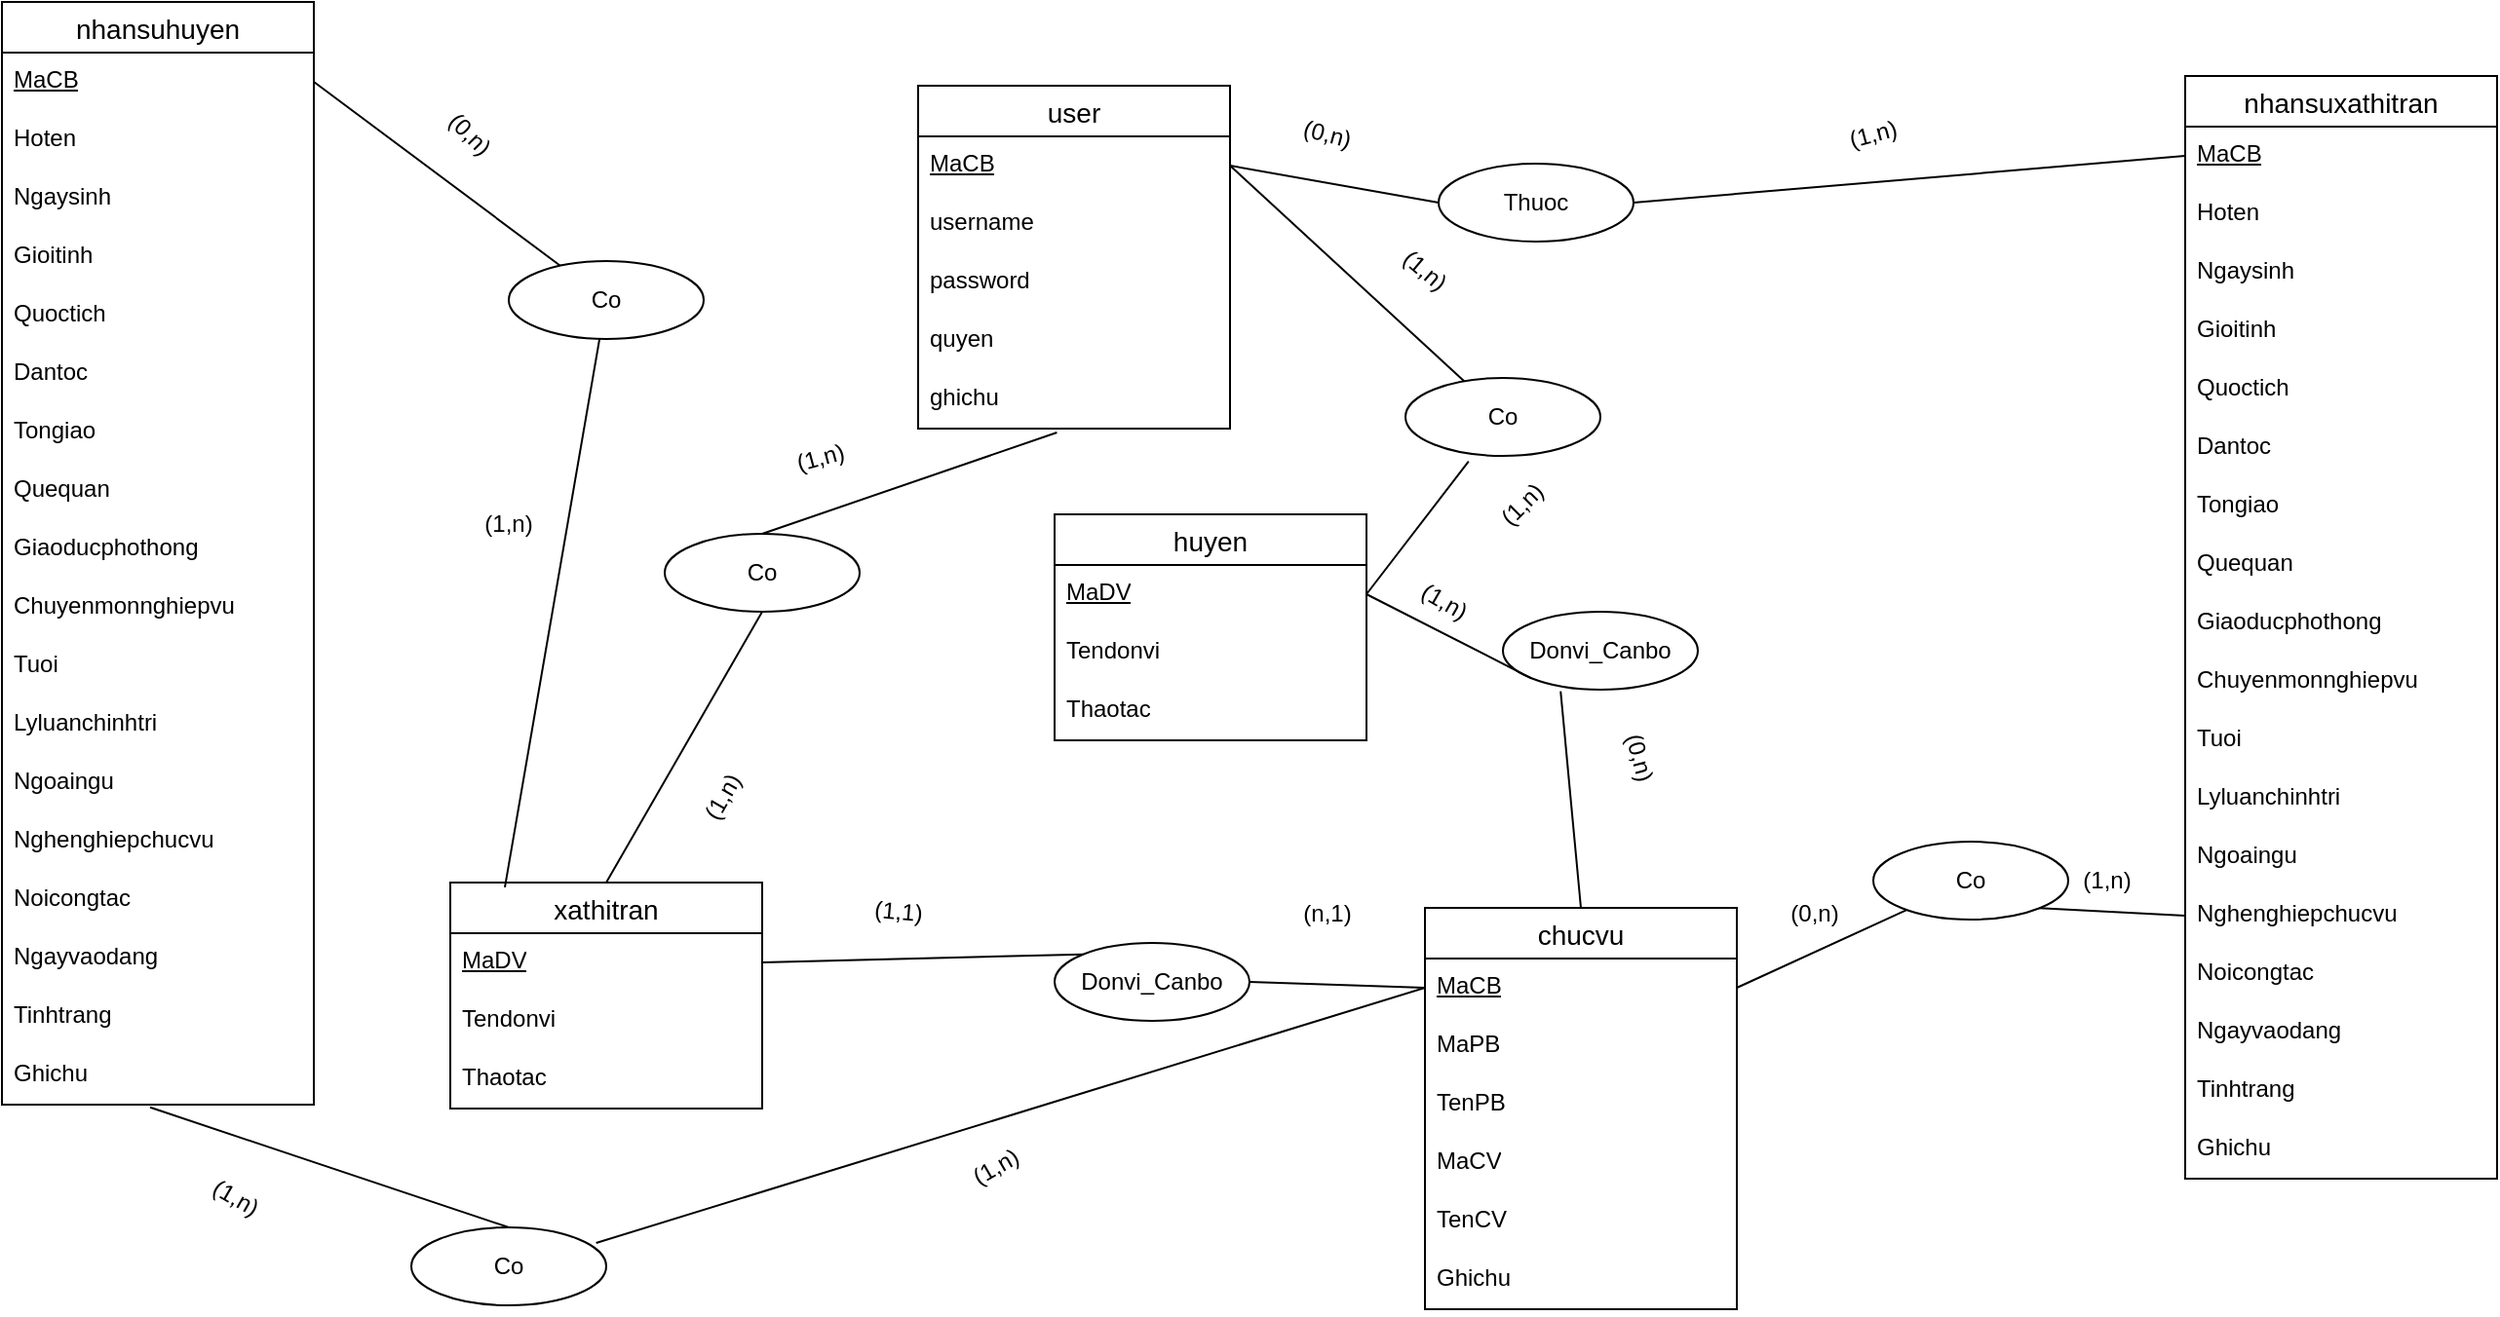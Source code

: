 <mxfile version="24.0.7" type="device">
  <diagram id="C5RBs43oDa-KdzZeNtuy" name="Page-1">
    <mxGraphModel dx="1548" dy="872" grid="0" gridSize="10" guides="1" tooltips="1" connect="1" arrows="1" fold="1" page="1" pageScale="1" pageWidth="827" pageHeight="1169" math="0" shadow="0">
      <root>
        <mxCell id="WIyWlLk6GJQsqaUBKTNV-0" />
        <mxCell id="WIyWlLk6GJQsqaUBKTNV-1" parent="WIyWlLk6GJQsqaUBKTNV-0" />
        <mxCell id="2_tq5K-cmj1yQkd2mgSM-14" value="huyen" style="swimlane;fontStyle=0;childLayout=stackLayout;horizontal=1;startSize=26;horizontalStack=0;resizeParent=1;resizeParentMax=0;resizeLast=0;collapsible=1;marginBottom=0;align=center;fontSize=14;" vertex="1" parent="WIyWlLk6GJQsqaUBKTNV-1">
          <mxGeometry x="630" y="280" width="160" height="116" as="geometry" />
        </mxCell>
        <mxCell id="2_tq5K-cmj1yQkd2mgSM-15" value="&lt;u&gt;MaDV&lt;/u&gt;" style="text;strokeColor=none;fillColor=none;spacingLeft=4;spacingRight=4;overflow=hidden;rotatable=0;points=[[0,0.5],[1,0.5]];portConstraint=eastwest;fontSize=12;whiteSpace=wrap;html=1;" vertex="1" parent="2_tq5K-cmj1yQkd2mgSM-14">
          <mxGeometry y="26" width="160" height="30" as="geometry" />
        </mxCell>
        <mxCell id="2_tq5K-cmj1yQkd2mgSM-16" value="Tendonvi" style="text;strokeColor=none;fillColor=none;spacingLeft=4;spacingRight=4;overflow=hidden;rotatable=0;points=[[0,0.5],[1,0.5]];portConstraint=eastwest;fontSize=12;whiteSpace=wrap;html=1;" vertex="1" parent="2_tq5K-cmj1yQkd2mgSM-14">
          <mxGeometry y="56" width="160" height="30" as="geometry" />
        </mxCell>
        <mxCell id="2_tq5K-cmj1yQkd2mgSM-17" value="Thaotac" style="text;strokeColor=none;fillColor=none;spacingLeft=4;spacingRight=4;overflow=hidden;rotatable=0;points=[[0,0.5],[1,0.5]];portConstraint=eastwest;fontSize=12;whiteSpace=wrap;html=1;" vertex="1" parent="2_tq5K-cmj1yQkd2mgSM-14">
          <mxGeometry y="86" width="160" height="30" as="geometry" />
        </mxCell>
        <mxCell id="2_tq5K-cmj1yQkd2mgSM-18" value="Co" style="ellipse;whiteSpace=wrap;html=1;align=center;" vertex="1" parent="WIyWlLk6GJQsqaUBKTNV-1">
          <mxGeometry x="810" y="210" width="100" height="40" as="geometry" />
        </mxCell>
        <mxCell id="2_tq5K-cmj1yQkd2mgSM-19" value="nhansuxathitran" style="swimlane;fontStyle=0;childLayout=stackLayout;horizontal=1;startSize=26;horizontalStack=0;resizeParent=1;resizeParentMax=0;resizeLast=0;collapsible=1;marginBottom=0;align=center;fontSize=14;" vertex="1" parent="WIyWlLk6GJQsqaUBKTNV-1">
          <mxGeometry x="1210" y="55" width="160" height="566" as="geometry" />
        </mxCell>
        <mxCell id="2_tq5K-cmj1yQkd2mgSM-20" value="MaCB" style="text;strokeColor=none;fillColor=none;spacingLeft=4;spacingRight=4;overflow=hidden;rotatable=0;points=[[0,0.5],[1,0.5]];portConstraint=eastwest;fontSize=12;whiteSpace=wrap;html=1;fontStyle=4" vertex="1" parent="2_tq5K-cmj1yQkd2mgSM-19">
          <mxGeometry y="26" width="160" height="30" as="geometry" />
        </mxCell>
        <mxCell id="2_tq5K-cmj1yQkd2mgSM-21" value="Hoten" style="text;strokeColor=none;fillColor=none;spacingLeft=4;spacingRight=4;overflow=hidden;rotatable=0;points=[[0,0.5],[1,0.5]];portConstraint=eastwest;fontSize=12;whiteSpace=wrap;html=1;" vertex="1" parent="2_tq5K-cmj1yQkd2mgSM-19">
          <mxGeometry y="56" width="160" height="30" as="geometry" />
        </mxCell>
        <mxCell id="2_tq5K-cmj1yQkd2mgSM-22" value="Ngaysinh" style="text;strokeColor=none;fillColor=none;spacingLeft=4;spacingRight=4;overflow=hidden;rotatable=0;points=[[0,0.5],[1,0.5]];portConstraint=eastwest;fontSize=12;whiteSpace=wrap;html=1;" vertex="1" parent="2_tq5K-cmj1yQkd2mgSM-19">
          <mxGeometry y="86" width="160" height="30" as="geometry" />
        </mxCell>
        <mxCell id="2_tq5K-cmj1yQkd2mgSM-23" value="Gioitinh" style="text;strokeColor=none;fillColor=none;spacingLeft=4;spacingRight=4;overflow=hidden;rotatable=0;points=[[0,0.5],[1,0.5]];portConstraint=eastwest;fontSize=12;whiteSpace=wrap;html=1;" vertex="1" parent="2_tq5K-cmj1yQkd2mgSM-19">
          <mxGeometry y="116" width="160" height="30" as="geometry" />
        </mxCell>
        <mxCell id="2_tq5K-cmj1yQkd2mgSM-24" value="Quoctich" style="text;strokeColor=none;fillColor=none;spacingLeft=4;spacingRight=4;overflow=hidden;rotatable=0;points=[[0,0.5],[1,0.5]];portConstraint=eastwest;fontSize=12;whiteSpace=wrap;html=1;" vertex="1" parent="2_tq5K-cmj1yQkd2mgSM-19">
          <mxGeometry y="146" width="160" height="30" as="geometry" />
        </mxCell>
        <mxCell id="2_tq5K-cmj1yQkd2mgSM-25" value="Dantoc" style="text;strokeColor=none;fillColor=none;spacingLeft=4;spacingRight=4;overflow=hidden;rotatable=0;points=[[0,0.5],[1,0.5]];portConstraint=eastwest;fontSize=12;whiteSpace=wrap;html=1;" vertex="1" parent="2_tq5K-cmj1yQkd2mgSM-19">
          <mxGeometry y="176" width="160" height="30" as="geometry" />
        </mxCell>
        <mxCell id="2_tq5K-cmj1yQkd2mgSM-26" value="Tongiao" style="text;strokeColor=none;fillColor=none;spacingLeft=4;spacingRight=4;overflow=hidden;rotatable=0;points=[[0,0.5],[1,0.5]];portConstraint=eastwest;fontSize=12;whiteSpace=wrap;html=1;" vertex="1" parent="2_tq5K-cmj1yQkd2mgSM-19">
          <mxGeometry y="206" width="160" height="30" as="geometry" />
        </mxCell>
        <mxCell id="2_tq5K-cmj1yQkd2mgSM-27" value="Quequan" style="text;strokeColor=none;fillColor=none;spacingLeft=4;spacingRight=4;overflow=hidden;rotatable=0;points=[[0,0.5],[1,0.5]];portConstraint=eastwest;fontSize=12;whiteSpace=wrap;html=1;" vertex="1" parent="2_tq5K-cmj1yQkd2mgSM-19">
          <mxGeometry y="236" width="160" height="30" as="geometry" />
        </mxCell>
        <mxCell id="2_tq5K-cmj1yQkd2mgSM-28" value="Giaoducphothong" style="text;strokeColor=none;fillColor=none;spacingLeft=4;spacingRight=4;overflow=hidden;rotatable=0;points=[[0,0.5],[1,0.5]];portConstraint=eastwest;fontSize=12;whiteSpace=wrap;html=1;" vertex="1" parent="2_tq5K-cmj1yQkd2mgSM-19">
          <mxGeometry y="266" width="160" height="30" as="geometry" />
        </mxCell>
        <mxCell id="2_tq5K-cmj1yQkd2mgSM-29" value="Chuyenmonnghiepvu" style="text;strokeColor=none;fillColor=none;spacingLeft=4;spacingRight=4;overflow=hidden;rotatable=0;points=[[0,0.5],[1,0.5]];portConstraint=eastwest;fontSize=12;whiteSpace=wrap;html=1;" vertex="1" parent="2_tq5K-cmj1yQkd2mgSM-19">
          <mxGeometry y="296" width="160" height="30" as="geometry" />
        </mxCell>
        <mxCell id="2_tq5K-cmj1yQkd2mgSM-30" value="Tuoi" style="text;strokeColor=none;fillColor=none;spacingLeft=4;spacingRight=4;overflow=hidden;rotatable=0;points=[[0,0.5],[1,0.5]];portConstraint=eastwest;fontSize=12;whiteSpace=wrap;html=1;" vertex="1" parent="2_tq5K-cmj1yQkd2mgSM-19">
          <mxGeometry y="326" width="160" height="30" as="geometry" />
        </mxCell>
        <mxCell id="2_tq5K-cmj1yQkd2mgSM-31" value="Lyluanchinhtri" style="text;strokeColor=none;fillColor=none;spacingLeft=4;spacingRight=4;overflow=hidden;rotatable=0;points=[[0,0.5],[1,0.5]];portConstraint=eastwest;fontSize=12;whiteSpace=wrap;html=1;" vertex="1" parent="2_tq5K-cmj1yQkd2mgSM-19">
          <mxGeometry y="356" width="160" height="30" as="geometry" />
        </mxCell>
        <mxCell id="2_tq5K-cmj1yQkd2mgSM-32" value="Ngoaingu" style="text;strokeColor=none;fillColor=none;spacingLeft=4;spacingRight=4;overflow=hidden;rotatable=0;points=[[0,0.5],[1,0.5]];portConstraint=eastwest;fontSize=12;whiteSpace=wrap;html=1;" vertex="1" parent="2_tq5K-cmj1yQkd2mgSM-19">
          <mxGeometry y="386" width="160" height="30" as="geometry" />
        </mxCell>
        <mxCell id="2_tq5K-cmj1yQkd2mgSM-33" value="Nghenghiepchucvu" style="text;strokeColor=none;fillColor=none;spacingLeft=4;spacingRight=4;overflow=hidden;rotatable=0;points=[[0,0.5],[1,0.5]];portConstraint=eastwest;fontSize=12;whiteSpace=wrap;html=1;" vertex="1" parent="2_tq5K-cmj1yQkd2mgSM-19">
          <mxGeometry y="416" width="160" height="30" as="geometry" />
        </mxCell>
        <mxCell id="2_tq5K-cmj1yQkd2mgSM-34" value="Noicongtac" style="text;strokeColor=none;fillColor=none;spacingLeft=4;spacingRight=4;overflow=hidden;rotatable=0;points=[[0,0.5],[1,0.5]];portConstraint=eastwest;fontSize=12;whiteSpace=wrap;html=1;" vertex="1" parent="2_tq5K-cmj1yQkd2mgSM-19">
          <mxGeometry y="446" width="160" height="30" as="geometry" />
        </mxCell>
        <mxCell id="2_tq5K-cmj1yQkd2mgSM-35" value="Ngayvaodang" style="text;strokeColor=none;fillColor=none;spacingLeft=4;spacingRight=4;overflow=hidden;rotatable=0;points=[[0,0.5],[1,0.5]];portConstraint=eastwest;fontSize=12;whiteSpace=wrap;html=1;" vertex="1" parent="2_tq5K-cmj1yQkd2mgSM-19">
          <mxGeometry y="476" width="160" height="30" as="geometry" />
        </mxCell>
        <mxCell id="2_tq5K-cmj1yQkd2mgSM-36" value="Tinhtrang" style="text;strokeColor=none;fillColor=none;spacingLeft=4;spacingRight=4;overflow=hidden;rotatable=0;points=[[0,0.5],[1,0.5]];portConstraint=eastwest;fontSize=12;whiteSpace=wrap;html=1;" vertex="1" parent="2_tq5K-cmj1yQkd2mgSM-19">
          <mxGeometry y="506" width="160" height="30" as="geometry" />
        </mxCell>
        <mxCell id="2_tq5K-cmj1yQkd2mgSM-37" value="Ghichu" style="text;strokeColor=none;fillColor=none;spacingLeft=4;spacingRight=4;overflow=hidden;rotatable=0;points=[[0,0.5],[1,0.5]];portConstraint=eastwest;fontSize=12;whiteSpace=wrap;html=1;" vertex="1" parent="2_tq5K-cmj1yQkd2mgSM-19">
          <mxGeometry y="536" width="160" height="30" as="geometry" />
        </mxCell>
        <mxCell id="2_tq5K-cmj1yQkd2mgSM-38" value="xathitran" style="swimlane;fontStyle=0;childLayout=stackLayout;horizontal=1;startSize=26;horizontalStack=0;resizeParent=1;resizeParentMax=0;resizeLast=0;collapsible=1;marginBottom=0;align=center;fontSize=14;" vertex="1" parent="WIyWlLk6GJQsqaUBKTNV-1">
          <mxGeometry x="320" y="469" width="160" height="116" as="geometry" />
        </mxCell>
        <mxCell id="2_tq5K-cmj1yQkd2mgSM-39" value="&lt;u&gt;MaDV&lt;/u&gt;" style="text;strokeColor=none;fillColor=none;spacingLeft=4;spacingRight=4;overflow=hidden;rotatable=0;points=[[0,0.5],[1,0.5]];portConstraint=eastwest;fontSize=12;whiteSpace=wrap;html=1;" vertex="1" parent="2_tq5K-cmj1yQkd2mgSM-38">
          <mxGeometry y="26" width="160" height="30" as="geometry" />
        </mxCell>
        <mxCell id="2_tq5K-cmj1yQkd2mgSM-40" value="Tendonvi" style="text;strokeColor=none;fillColor=none;spacingLeft=4;spacingRight=4;overflow=hidden;rotatable=0;points=[[0,0.5],[1,0.5]];portConstraint=eastwest;fontSize=12;whiteSpace=wrap;html=1;" vertex="1" parent="2_tq5K-cmj1yQkd2mgSM-38">
          <mxGeometry y="56" width="160" height="30" as="geometry" />
        </mxCell>
        <mxCell id="2_tq5K-cmj1yQkd2mgSM-41" value="Thaotac" style="text;strokeColor=none;fillColor=none;spacingLeft=4;spacingRight=4;overflow=hidden;rotatable=0;points=[[0,0.5],[1,0.5]];portConstraint=eastwest;fontSize=12;whiteSpace=wrap;html=1;" vertex="1" parent="2_tq5K-cmj1yQkd2mgSM-38">
          <mxGeometry y="86" width="160" height="30" as="geometry" />
        </mxCell>
        <mxCell id="2_tq5K-cmj1yQkd2mgSM-42" value="user" style="swimlane;fontStyle=0;childLayout=stackLayout;horizontal=1;startSize=26;horizontalStack=0;resizeParent=1;resizeParentMax=0;resizeLast=0;collapsible=1;marginBottom=0;align=center;fontSize=14;" vertex="1" parent="WIyWlLk6GJQsqaUBKTNV-1">
          <mxGeometry x="560" y="60" width="160" height="176" as="geometry" />
        </mxCell>
        <mxCell id="2_tq5K-cmj1yQkd2mgSM-43" value="MaCB" style="text;strokeColor=none;fillColor=none;spacingLeft=4;spacingRight=4;overflow=hidden;rotatable=0;points=[[0,0.5],[1,0.5]];portConstraint=eastwest;fontSize=12;whiteSpace=wrap;html=1;fontStyle=4" vertex="1" parent="2_tq5K-cmj1yQkd2mgSM-42">
          <mxGeometry y="26" width="160" height="30" as="geometry" />
        </mxCell>
        <mxCell id="2_tq5K-cmj1yQkd2mgSM-44" value="username" style="text;strokeColor=none;fillColor=none;spacingLeft=4;spacingRight=4;overflow=hidden;rotatable=0;points=[[0,0.5],[1,0.5]];portConstraint=eastwest;fontSize=12;whiteSpace=wrap;html=1;" vertex="1" parent="2_tq5K-cmj1yQkd2mgSM-42">
          <mxGeometry y="56" width="160" height="30" as="geometry" />
        </mxCell>
        <mxCell id="2_tq5K-cmj1yQkd2mgSM-45" value="password" style="text;strokeColor=none;fillColor=none;spacingLeft=4;spacingRight=4;overflow=hidden;rotatable=0;points=[[0,0.5],[1,0.5]];portConstraint=eastwest;fontSize=12;whiteSpace=wrap;html=1;" vertex="1" parent="2_tq5K-cmj1yQkd2mgSM-42">
          <mxGeometry y="86" width="160" height="30" as="geometry" />
        </mxCell>
        <mxCell id="2_tq5K-cmj1yQkd2mgSM-48" value="quyen" style="text;strokeColor=none;fillColor=none;spacingLeft=4;spacingRight=4;overflow=hidden;rotatable=0;points=[[0,0.5],[1,0.5]];portConstraint=eastwest;fontSize=12;whiteSpace=wrap;html=1;" vertex="1" parent="2_tq5K-cmj1yQkd2mgSM-42">
          <mxGeometry y="116" width="160" height="30" as="geometry" />
        </mxCell>
        <mxCell id="2_tq5K-cmj1yQkd2mgSM-49" value="ghichu" style="text;strokeColor=none;fillColor=none;spacingLeft=4;spacingRight=4;overflow=hidden;rotatable=0;points=[[0,0.5],[1,0.5]];portConstraint=eastwest;fontSize=12;whiteSpace=wrap;html=1;" vertex="1" parent="2_tq5K-cmj1yQkd2mgSM-42">
          <mxGeometry y="146" width="160" height="30" as="geometry" />
        </mxCell>
        <mxCell id="2_tq5K-cmj1yQkd2mgSM-51" value="nhansuhuyen" style="swimlane;fontStyle=0;childLayout=stackLayout;horizontal=1;startSize=26;horizontalStack=0;resizeParent=1;resizeParentMax=0;resizeLast=0;collapsible=1;marginBottom=0;align=center;fontSize=14;" vertex="1" parent="WIyWlLk6GJQsqaUBKTNV-1">
          <mxGeometry x="90" y="17" width="160" height="566" as="geometry" />
        </mxCell>
        <mxCell id="2_tq5K-cmj1yQkd2mgSM-52" value="MaCB" style="text;strokeColor=none;fillColor=none;spacingLeft=4;spacingRight=4;overflow=hidden;rotatable=0;points=[[0,0.5],[1,0.5]];portConstraint=eastwest;fontSize=12;whiteSpace=wrap;html=1;fontStyle=4" vertex="1" parent="2_tq5K-cmj1yQkd2mgSM-51">
          <mxGeometry y="26" width="160" height="30" as="geometry" />
        </mxCell>
        <mxCell id="2_tq5K-cmj1yQkd2mgSM-53" value="Hoten" style="text;strokeColor=none;fillColor=none;spacingLeft=4;spacingRight=4;overflow=hidden;rotatable=0;points=[[0,0.5],[1,0.5]];portConstraint=eastwest;fontSize=12;whiteSpace=wrap;html=1;" vertex="1" parent="2_tq5K-cmj1yQkd2mgSM-51">
          <mxGeometry y="56" width="160" height="30" as="geometry" />
        </mxCell>
        <mxCell id="2_tq5K-cmj1yQkd2mgSM-54" value="Ngaysinh" style="text;strokeColor=none;fillColor=none;spacingLeft=4;spacingRight=4;overflow=hidden;rotatable=0;points=[[0,0.5],[1,0.5]];portConstraint=eastwest;fontSize=12;whiteSpace=wrap;html=1;" vertex="1" parent="2_tq5K-cmj1yQkd2mgSM-51">
          <mxGeometry y="86" width="160" height="30" as="geometry" />
        </mxCell>
        <mxCell id="2_tq5K-cmj1yQkd2mgSM-55" value="Gioitinh" style="text;strokeColor=none;fillColor=none;spacingLeft=4;spacingRight=4;overflow=hidden;rotatable=0;points=[[0,0.5],[1,0.5]];portConstraint=eastwest;fontSize=12;whiteSpace=wrap;html=1;" vertex="1" parent="2_tq5K-cmj1yQkd2mgSM-51">
          <mxGeometry y="116" width="160" height="30" as="geometry" />
        </mxCell>
        <mxCell id="2_tq5K-cmj1yQkd2mgSM-56" value="Quoctich" style="text;strokeColor=none;fillColor=none;spacingLeft=4;spacingRight=4;overflow=hidden;rotatable=0;points=[[0,0.5],[1,0.5]];portConstraint=eastwest;fontSize=12;whiteSpace=wrap;html=1;" vertex="1" parent="2_tq5K-cmj1yQkd2mgSM-51">
          <mxGeometry y="146" width="160" height="30" as="geometry" />
        </mxCell>
        <mxCell id="2_tq5K-cmj1yQkd2mgSM-57" value="Dantoc" style="text;strokeColor=none;fillColor=none;spacingLeft=4;spacingRight=4;overflow=hidden;rotatable=0;points=[[0,0.5],[1,0.5]];portConstraint=eastwest;fontSize=12;whiteSpace=wrap;html=1;" vertex="1" parent="2_tq5K-cmj1yQkd2mgSM-51">
          <mxGeometry y="176" width="160" height="30" as="geometry" />
        </mxCell>
        <mxCell id="2_tq5K-cmj1yQkd2mgSM-58" value="Tongiao" style="text;strokeColor=none;fillColor=none;spacingLeft=4;spacingRight=4;overflow=hidden;rotatable=0;points=[[0,0.5],[1,0.5]];portConstraint=eastwest;fontSize=12;whiteSpace=wrap;html=1;" vertex="1" parent="2_tq5K-cmj1yQkd2mgSM-51">
          <mxGeometry y="206" width="160" height="30" as="geometry" />
        </mxCell>
        <mxCell id="2_tq5K-cmj1yQkd2mgSM-59" value="Quequan" style="text;strokeColor=none;fillColor=none;spacingLeft=4;spacingRight=4;overflow=hidden;rotatable=0;points=[[0,0.5],[1,0.5]];portConstraint=eastwest;fontSize=12;whiteSpace=wrap;html=1;" vertex="1" parent="2_tq5K-cmj1yQkd2mgSM-51">
          <mxGeometry y="236" width="160" height="30" as="geometry" />
        </mxCell>
        <mxCell id="2_tq5K-cmj1yQkd2mgSM-60" value="Giaoducphothong" style="text;strokeColor=none;fillColor=none;spacingLeft=4;spacingRight=4;overflow=hidden;rotatable=0;points=[[0,0.5],[1,0.5]];portConstraint=eastwest;fontSize=12;whiteSpace=wrap;html=1;" vertex="1" parent="2_tq5K-cmj1yQkd2mgSM-51">
          <mxGeometry y="266" width="160" height="30" as="geometry" />
        </mxCell>
        <mxCell id="2_tq5K-cmj1yQkd2mgSM-61" value="Chuyenmonnghiepvu" style="text;strokeColor=none;fillColor=none;spacingLeft=4;spacingRight=4;overflow=hidden;rotatable=0;points=[[0,0.5],[1,0.5]];portConstraint=eastwest;fontSize=12;whiteSpace=wrap;html=1;" vertex="1" parent="2_tq5K-cmj1yQkd2mgSM-51">
          <mxGeometry y="296" width="160" height="30" as="geometry" />
        </mxCell>
        <mxCell id="2_tq5K-cmj1yQkd2mgSM-62" value="Tuoi" style="text;strokeColor=none;fillColor=none;spacingLeft=4;spacingRight=4;overflow=hidden;rotatable=0;points=[[0,0.5],[1,0.5]];portConstraint=eastwest;fontSize=12;whiteSpace=wrap;html=1;" vertex="1" parent="2_tq5K-cmj1yQkd2mgSM-51">
          <mxGeometry y="326" width="160" height="30" as="geometry" />
        </mxCell>
        <mxCell id="2_tq5K-cmj1yQkd2mgSM-63" value="Lyluanchinhtri" style="text;strokeColor=none;fillColor=none;spacingLeft=4;spacingRight=4;overflow=hidden;rotatable=0;points=[[0,0.5],[1,0.5]];portConstraint=eastwest;fontSize=12;whiteSpace=wrap;html=1;" vertex="1" parent="2_tq5K-cmj1yQkd2mgSM-51">
          <mxGeometry y="356" width="160" height="30" as="geometry" />
        </mxCell>
        <mxCell id="2_tq5K-cmj1yQkd2mgSM-64" value="Ngoaingu" style="text;strokeColor=none;fillColor=none;spacingLeft=4;spacingRight=4;overflow=hidden;rotatable=0;points=[[0,0.5],[1,0.5]];portConstraint=eastwest;fontSize=12;whiteSpace=wrap;html=1;" vertex="1" parent="2_tq5K-cmj1yQkd2mgSM-51">
          <mxGeometry y="386" width="160" height="30" as="geometry" />
        </mxCell>
        <mxCell id="2_tq5K-cmj1yQkd2mgSM-65" value="Nghenghiepchucvu" style="text;strokeColor=none;fillColor=none;spacingLeft=4;spacingRight=4;overflow=hidden;rotatable=0;points=[[0,0.5],[1,0.5]];portConstraint=eastwest;fontSize=12;whiteSpace=wrap;html=1;" vertex="1" parent="2_tq5K-cmj1yQkd2mgSM-51">
          <mxGeometry y="416" width="160" height="30" as="geometry" />
        </mxCell>
        <mxCell id="2_tq5K-cmj1yQkd2mgSM-66" value="Noicongtac" style="text;strokeColor=none;fillColor=none;spacingLeft=4;spacingRight=4;overflow=hidden;rotatable=0;points=[[0,0.5],[1,0.5]];portConstraint=eastwest;fontSize=12;whiteSpace=wrap;html=1;" vertex="1" parent="2_tq5K-cmj1yQkd2mgSM-51">
          <mxGeometry y="446" width="160" height="30" as="geometry" />
        </mxCell>
        <mxCell id="2_tq5K-cmj1yQkd2mgSM-67" value="Ngayvaodang" style="text;strokeColor=none;fillColor=none;spacingLeft=4;spacingRight=4;overflow=hidden;rotatable=0;points=[[0,0.5],[1,0.5]];portConstraint=eastwest;fontSize=12;whiteSpace=wrap;html=1;" vertex="1" parent="2_tq5K-cmj1yQkd2mgSM-51">
          <mxGeometry y="476" width="160" height="30" as="geometry" />
        </mxCell>
        <mxCell id="2_tq5K-cmj1yQkd2mgSM-68" value="Tinhtrang" style="text;strokeColor=none;fillColor=none;spacingLeft=4;spacingRight=4;overflow=hidden;rotatable=0;points=[[0,0.5],[1,0.5]];portConstraint=eastwest;fontSize=12;whiteSpace=wrap;html=1;" vertex="1" parent="2_tq5K-cmj1yQkd2mgSM-51">
          <mxGeometry y="506" width="160" height="30" as="geometry" />
        </mxCell>
        <mxCell id="2_tq5K-cmj1yQkd2mgSM-69" value="Ghichu" style="text;strokeColor=none;fillColor=none;spacingLeft=4;spacingRight=4;overflow=hidden;rotatable=0;points=[[0,0.5],[1,0.5]];portConstraint=eastwest;fontSize=12;whiteSpace=wrap;html=1;" vertex="1" parent="2_tq5K-cmj1yQkd2mgSM-51">
          <mxGeometry y="536" width="160" height="30" as="geometry" />
        </mxCell>
        <mxCell id="2_tq5K-cmj1yQkd2mgSM-70" value="Co" style="ellipse;whiteSpace=wrap;html=1;align=center;" vertex="1" parent="WIyWlLk6GJQsqaUBKTNV-1">
          <mxGeometry x="350" y="150" width="100" height="40" as="geometry" />
        </mxCell>
        <mxCell id="2_tq5K-cmj1yQkd2mgSM-71" value="Co" style="ellipse;whiteSpace=wrap;html=1;align=center;" vertex="1" parent="WIyWlLk6GJQsqaUBKTNV-1">
          <mxGeometry x="430" y="290" width="100" height="40" as="geometry" />
        </mxCell>
        <mxCell id="2_tq5K-cmj1yQkd2mgSM-72" value="Thuoc" style="ellipse;whiteSpace=wrap;html=1;align=center;" vertex="1" parent="WIyWlLk6GJQsqaUBKTNV-1">
          <mxGeometry x="827" y="100" width="100" height="40" as="geometry" />
        </mxCell>
        <mxCell id="2_tq5K-cmj1yQkd2mgSM-77" value="" style="endArrow=none;html=1;rounded=0;entryX=1;entryY=0.5;entryDx=0;entryDy=0;" edge="1" parent="WIyWlLk6GJQsqaUBKTNV-1" source="2_tq5K-cmj1yQkd2mgSM-18" target="2_tq5K-cmj1yQkd2mgSM-43">
          <mxGeometry width="50" height="50" relative="1" as="geometry">
            <mxPoint x="350" y="150" as="sourcePoint" />
            <mxPoint x="450" y="146" as="targetPoint" />
          </mxGeometry>
        </mxCell>
        <mxCell id="2_tq5K-cmj1yQkd2mgSM-79" value="" style="endArrow=none;html=1;rounded=0;entryX=1;entryY=0.5;entryDx=0;entryDy=0;exitX=0.324;exitY=1.07;exitDx=0;exitDy=0;exitPerimeter=0;" edge="1" parent="WIyWlLk6GJQsqaUBKTNV-1" source="2_tq5K-cmj1yQkd2mgSM-18" target="2_tq5K-cmj1yQkd2mgSM-15">
          <mxGeometry width="50" height="50" relative="1" as="geometry">
            <mxPoint x="530" y="270" as="sourcePoint" />
            <mxPoint x="580" y="220" as="targetPoint" />
          </mxGeometry>
        </mxCell>
        <mxCell id="2_tq5K-cmj1yQkd2mgSM-80" value="" style="endArrow=none;html=1;rounded=0;entryX=1;entryY=0.5;entryDx=0;entryDy=0;exitX=0;exitY=0.5;exitDx=0;exitDy=0;" edge="1" parent="WIyWlLk6GJQsqaUBKTNV-1" source="2_tq5K-cmj1yQkd2mgSM-72" target="2_tq5K-cmj1yQkd2mgSM-43">
          <mxGeometry width="50" height="50" relative="1" as="geometry">
            <mxPoint x="530" y="270" as="sourcePoint" />
            <mxPoint x="580" y="220" as="targetPoint" />
          </mxGeometry>
        </mxCell>
        <mxCell id="2_tq5K-cmj1yQkd2mgSM-81" value="" style="endArrow=none;html=1;rounded=0;entryX=1;entryY=0.5;entryDx=0;entryDy=0;exitX=0;exitY=0.5;exitDx=0;exitDy=0;" edge="1" parent="WIyWlLk6GJQsqaUBKTNV-1" source="2_tq5K-cmj1yQkd2mgSM-20" target="2_tq5K-cmj1yQkd2mgSM-72">
          <mxGeometry width="50" height="50" relative="1" as="geometry">
            <mxPoint x="530" y="270" as="sourcePoint" />
            <mxPoint x="580" y="220" as="targetPoint" />
          </mxGeometry>
        </mxCell>
        <mxCell id="2_tq5K-cmj1yQkd2mgSM-82" value="" style="endArrow=none;html=1;rounded=0;exitX=1;exitY=0.5;exitDx=0;exitDy=0;" edge="1" parent="WIyWlLk6GJQsqaUBKTNV-1" source="2_tq5K-cmj1yQkd2mgSM-52" target="2_tq5K-cmj1yQkd2mgSM-70">
          <mxGeometry width="50" height="50" relative="1" as="geometry">
            <mxPoint x="530" y="270" as="sourcePoint" />
            <mxPoint x="580" y="220" as="targetPoint" />
          </mxGeometry>
        </mxCell>
        <mxCell id="2_tq5K-cmj1yQkd2mgSM-83" value="" style="endArrow=none;html=1;rounded=0;entryX=0.175;entryY=0.021;entryDx=0;entryDy=0;entryPerimeter=0;" edge="1" parent="WIyWlLk6GJQsqaUBKTNV-1" source="2_tq5K-cmj1yQkd2mgSM-70" target="2_tq5K-cmj1yQkd2mgSM-38">
          <mxGeometry width="50" height="50" relative="1" as="geometry">
            <mxPoint x="530" y="270" as="sourcePoint" />
            <mxPoint x="580" y="220" as="targetPoint" />
          </mxGeometry>
        </mxCell>
        <mxCell id="2_tq5K-cmj1yQkd2mgSM-84" value="" style="endArrow=none;html=1;rounded=0;entryX=0.5;entryY=1;entryDx=0;entryDy=0;exitX=0.5;exitY=0;exitDx=0;exitDy=0;" edge="1" parent="WIyWlLk6GJQsqaUBKTNV-1" source="2_tq5K-cmj1yQkd2mgSM-38" target="2_tq5K-cmj1yQkd2mgSM-71">
          <mxGeometry width="50" height="50" relative="1" as="geometry">
            <mxPoint x="620" y="360" as="sourcePoint" />
            <mxPoint x="580" y="350" as="targetPoint" />
          </mxGeometry>
        </mxCell>
        <mxCell id="2_tq5K-cmj1yQkd2mgSM-85" value="" style="endArrow=none;html=1;rounded=0;entryX=0.445;entryY=1.067;entryDx=0;entryDy=0;entryPerimeter=0;exitX=0.5;exitY=0;exitDx=0;exitDy=0;" edge="1" parent="WIyWlLk6GJQsqaUBKTNV-1" source="2_tq5K-cmj1yQkd2mgSM-71" target="2_tq5K-cmj1yQkd2mgSM-49">
          <mxGeometry width="50" height="50" relative="1" as="geometry">
            <mxPoint x="530" y="370" as="sourcePoint" />
            <mxPoint x="580" y="320" as="targetPoint" />
          </mxGeometry>
        </mxCell>
        <mxCell id="2_tq5K-cmj1yQkd2mgSM-86" value="(0,n)" style="text;html=1;align=center;verticalAlign=middle;whiteSpace=wrap;rounded=0;rotation=45;" vertex="1" parent="WIyWlLk6GJQsqaUBKTNV-1">
          <mxGeometry x="300" y="70" width="60" height="30" as="geometry" />
        </mxCell>
        <mxCell id="2_tq5K-cmj1yQkd2mgSM-87" value="(1,n)" style="text;html=1;align=center;verticalAlign=middle;whiteSpace=wrap;rounded=0;" vertex="1" parent="WIyWlLk6GJQsqaUBKTNV-1">
          <mxGeometry x="320" y="270" width="60" height="30" as="geometry" />
        </mxCell>
        <mxCell id="2_tq5K-cmj1yQkd2mgSM-88" value="chucvu" style="swimlane;fontStyle=0;childLayout=stackLayout;horizontal=1;startSize=26;horizontalStack=0;resizeParent=1;resizeParentMax=0;resizeLast=0;collapsible=1;marginBottom=0;align=center;fontSize=14;" vertex="1" parent="WIyWlLk6GJQsqaUBKTNV-1">
          <mxGeometry x="820" y="482" width="160" height="206" as="geometry" />
        </mxCell>
        <mxCell id="2_tq5K-cmj1yQkd2mgSM-89" value="&lt;u&gt;MaCB&lt;/u&gt;" style="text;strokeColor=none;fillColor=none;spacingLeft=4;spacingRight=4;overflow=hidden;rotatable=0;points=[[0,0.5],[1,0.5]];portConstraint=eastwest;fontSize=12;whiteSpace=wrap;html=1;" vertex="1" parent="2_tq5K-cmj1yQkd2mgSM-88">
          <mxGeometry y="26" width="160" height="30" as="geometry" />
        </mxCell>
        <mxCell id="2_tq5K-cmj1yQkd2mgSM-90" value="MaPB" style="text;strokeColor=none;fillColor=none;spacingLeft=4;spacingRight=4;overflow=hidden;rotatable=0;points=[[0,0.5],[1,0.5]];portConstraint=eastwest;fontSize=12;whiteSpace=wrap;html=1;" vertex="1" parent="2_tq5K-cmj1yQkd2mgSM-88">
          <mxGeometry y="56" width="160" height="30" as="geometry" />
        </mxCell>
        <mxCell id="2_tq5K-cmj1yQkd2mgSM-91" value="TenPB" style="text;strokeColor=none;fillColor=none;spacingLeft=4;spacingRight=4;overflow=hidden;rotatable=0;points=[[0,0.5],[1,0.5]];portConstraint=eastwest;fontSize=12;whiteSpace=wrap;html=1;" vertex="1" parent="2_tq5K-cmj1yQkd2mgSM-88">
          <mxGeometry y="86" width="160" height="30" as="geometry" />
        </mxCell>
        <mxCell id="2_tq5K-cmj1yQkd2mgSM-95" value="MaCV" style="text;strokeColor=none;fillColor=none;spacingLeft=4;spacingRight=4;overflow=hidden;rotatable=0;points=[[0,0.5],[1,0.5]];portConstraint=eastwest;fontSize=12;whiteSpace=wrap;html=1;" vertex="1" parent="2_tq5K-cmj1yQkd2mgSM-88">
          <mxGeometry y="116" width="160" height="30" as="geometry" />
        </mxCell>
        <mxCell id="2_tq5K-cmj1yQkd2mgSM-96" value="TenCV" style="text;strokeColor=none;fillColor=none;spacingLeft=4;spacingRight=4;overflow=hidden;rotatable=0;points=[[0,0.5],[1,0.5]];portConstraint=eastwest;fontSize=12;whiteSpace=wrap;html=1;" vertex="1" parent="2_tq5K-cmj1yQkd2mgSM-88">
          <mxGeometry y="146" width="160" height="30" as="geometry" />
        </mxCell>
        <mxCell id="2_tq5K-cmj1yQkd2mgSM-97" value="Ghichu" style="text;strokeColor=none;fillColor=none;spacingLeft=4;spacingRight=4;overflow=hidden;rotatable=0;points=[[0,0.5],[1,0.5]];portConstraint=eastwest;fontSize=12;whiteSpace=wrap;html=1;" vertex="1" parent="2_tq5K-cmj1yQkd2mgSM-88">
          <mxGeometry y="176" width="160" height="30" as="geometry" />
        </mxCell>
        <mxCell id="2_tq5K-cmj1yQkd2mgSM-98" value="Donvi_Canbo" style="ellipse;whiteSpace=wrap;html=1;align=center;" vertex="1" parent="WIyWlLk6GJQsqaUBKTNV-1">
          <mxGeometry x="630" y="500" width="100" height="40" as="geometry" />
        </mxCell>
        <mxCell id="2_tq5K-cmj1yQkd2mgSM-99" value="" style="endArrow=none;html=1;rounded=0;exitX=1;exitY=0.5;exitDx=0;exitDy=0;entryX=0;entryY=0;entryDx=0;entryDy=0;" edge="1" parent="WIyWlLk6GJQsqaUBKTNV-1" source="2_tq5K-cmj1yQkd2mgSM-39" target="2_tq5K-cmj1yQkd2mgSM-98">
          <mxGeometry width="50" height="50" relative="1" as="geometry">
            <mxPoint x="610" y="470" as="sourcePoint" />
            <mxPoint x="660" y="420" as="targetPoint" />
          </mxGeometry>
        </mxCell>
        <mxCell id="2_tq5K-cmj1yQkd2mgSM-100" value="" style="endArrow=none;html=1;rounded=0;exitX=0;exitY=0.5;exitDx=0;exitDy=0;entryX=1;entryY=0.5;entryDx=0;entryDy=0;" edge="1" parent="WIyWlLk6GJQsqaUBKTNV-1" source="2_tq5K-cmj1yQkd2mgSM-89" target="2_tq5K-cmj1yQkd2mgSM-98">
          <mxGeometry width="50" height="50" relative="1" as="geometry">
            <mxPoint x="610" y="470" as="sourcePoint" />
            <mxPoint x="660" y="420" as="targetPoint" />
          </mxGeometry>
        </mxCell>
        <mxCell id="2_tq5K-cmj1yQkd2mgSM-101" value="Donvi_Canbo" style="ellipse;whiteSpace=wrap;html=1;align=center;" vertex="1" parent="WIyWlLk6GJQsqaUBKTNV-1">
          <mxGeometry x="860" y="330" width="100" height="40" as="geometry" />
        </mxCell>
        <mxCell id="2_tq5K-cmj1yQkd2mgSM-102" value="" style="endArrow=none;html=1;rounded=0;entryX=0.296;entryY=1.02;entryDx=0;entryDy=0;entryPerimeter=0;exitX=0.5;exitY=0;exitDx=0;exitDy=0;" edge="1" parent="WIyWlLk6GJQsqaUBKTNV-1" source="2_tq5K-cmj1yQkd2mgSM-88" target="2_tq5K-cmj1yQkd2mgSM-101">
          <mxGeometry width="50" height="50" relative="1" as="geometry">
            <mxPoint x="730" y="470" as="sourcePoint" />
            <mxPoint x="780" y="420" as="targetPoint" />
          </mxGeometry>
        </mxCell>
        <mxCell id="2_tq5K-cmj1yQkd2mgSM-103" value="" style="endArrow=none;html=1;rounded=0;entryX=0;entryY=1;entryDx=0;entryDy=0;exitX=1;exitY=0.5;exitDx=0;exitDy=0;" edge="1" parent="WIyWlLk6GJQsqaUBKTNV-1" source="2_tq5K-cmj1yQkd2mgSM-15" target="2_tq5K-cmj1yQkd2mgSM-101">
          <mxGeometry width="50" height="50" relative="1" as="geometry">
            <mxPoint x="730" y="470" as="sourcePoint" />
            <mxPoint x="780" y="420" as="targetPoint" />
          </mxGeometry>
        </mxCell>
        <mxCell id="2_tq5K-cmj1yQkd2mgSM-104" value="Co" style="ellipse;whiteSpace=wrap;html=1;align=center;" vertex="1" parent="WIyWlLk6GJQsqaUBKTNV-1">
          <mxGeometry x="1050" y="448" width="100" height="40" as="geometry" />
        </mxCell>
        <mxCell id="2_tq5K-cmj1yQkd2mgSM-105" value="" style="endArrow=none;html=1;rounded=0;entryX=1;entryY=0.5;entryDx=0;entryDy=0;" edge="1" parent="WIyWlLk6GJQsqaUBKTNV-1" source="2_tq5K-cmj1yQkd2mgSM-104" target="2_tq5K-cmj1yQkd2mgSM-89">
          <mxGeometry width="50" height="50" relative="1" as="geometry">
            <mxPoint x="730" y="370" as="sourcePoint" />
            <mxPoint x="780" y="320" as="targetPoint" />
          </mxGeometry>
        </mxCell>
        <mxCell id="2_tq5K-cmj1yQkd2mgSM-106" value="" style="endArrow=none;html=1;rounded=0;entryX=1;entryY=1;entryDx=0;entryDy=0;exitX=0;exitY=0.5;exitDx=0;exitDy=0;" edge="1" parent="WIyWlLk6GJQsqaUBKTNV-1" source="2_tq5K-cmj1yQkd2mgSM-33" target="2_tq5K-cmj1yQkd2mgSM-104">
          <mxGeometry width="50" height="50" relative="1" as="geometry">
            <mxPoint x="730" y="370" as="sourcePoint" />
            <mxPoint x="780" y="320" as="targetPoint" />
          </mxGeometry>
        </mxCell>
        <mxCell id="2_tq5K-cmj1yQkd2mgSM-108" value="(1,n)" style="text;html=1;align=center;verticalAlign=middle;whiteSpace=wrap;rounded=0;rotation=-60;" vertex="1" parent="WIyWlLk6GJQsqaUBKTNV-1">
          <mxGeometry x="430" y="410" width="60" height="30" as="geometry" />
        </mxCell>
        <mxCell id="2_tq5K-cmj1yQkd2mgSM-109" value="(1,n)" style="text;html=1;align=center;verticalAlign=middle;whiteSpace=wrap;rounded=0;rotation=-15;" vertex="1" parent="WIyWlLk6GJQsqaUBKTNV-1">
          <mxGeometry x="480" y="236" width="60" height="30" as="geometry" />
        </mxCell>
        <mxCell id="2_tq5K-cmj1yQkd2mgSM-112" value="(1,n)" style="text;html=1;align=center;verticalAlign=middle;whiteSpace=wrap;rounded=0;rotation=-15;" vertex="1" parent="WIyWlLk6GJQsqaUBKTNV-1">
          <mxGeometry x="1020" y="70" width="60" height="30" as="geometry" />
        </mxCell>
        <mxCell id="2_tq5K-cmj1yQkd2mgSM-113" value="(0,n)" style="text;html=1;align=center;verticalAlign=middle;whiteSpace=wrap;rounded=0;rotation=15;" vertex="1" parent="WIyWlLk6GJQsqaUBKTNV-1">
          <mxGeometry x="740" y="70" width="60" height="30" as="geometry" />
        </mxCell>
        <mxCell id="2_tq5K-cmj1yQkd2mgSM-114" value="(n,1)" style="text;html=1;align=center;verticalAlign=middle;whiteSpace=wrap;rounded=0;rotation=0;" vertex="1" parent="WIyWlLk6GJQsqaUBKTNV-1">
          <mxGeometry x="740" y="470" width="60" height="30" as="geometry" />
        </mxCell>
        <mxCell id="2_tq5K-cmj1yQkd2mgSM-115" value="(1,1)" style="text;html=1;align=center;verticalAlign=middle;whiteSpace=wrap;rounded=0;rotation=5;" vertex="1" parent="WIyWlLk6GJQsqaUBKTNV-1">
          <mxGeometry x="520" y="469" width="60" height="30" as="geometry" />
        </mxCell>
        <mxCell id="2_tq5K-cmj1yQkd2mgSM-116" value="(1,n)" style="text;html=1;align=center;verticalAlign=middle;whiteSpace=wrap;rounded=0;rotation=30;" vertex="1" parent="WIyWlLk6GJQsqaUBKTNV-1">
          <mxGeometry x="800" y="310" width="60" height="30" as="geometry" />
        </mxCell>
        <mxCell id="2_tq5K-cmj1yQkd2mgSM-117" value="(0,n)" style="text;html=1;align=center;verticalAlign=middle;whiteSpace=wrap;rounded=0;rotation=75;" vertex="1" parent="WIyWlLk6GJQsqaUBKTNV-1">
          <mxGeometry x="900" y="390" width="60" height="30" as="geometry" />
        </mxCell>
        <mxCell id="2_tq5K-cmj1yQkd2mgSM-118" value="(1,n)" style="text;html=1;align=center;verticalAlign=middle;whiteSpace=wrap;rounded=0;rotation=40;" vertex="1" parent="WIyWlLk6GJQsqaUBKTNV-1">
          <mxGeometry x="790" y="140" width="60" height="30" as="geometry" />
        </mxCell>
        <mxCell id="2_tq5K-cmj1yQkd2mgSM-120" value="(1,n)" style="text;html=1;align=center;verticalAlign=middle;whiteSpace=wrap;rounded=0;rotation=-45;" vertex="1" parent="WIyWlLk6GJQsqaUBKTNV-1">
          <mxGeometry x="840" y="260" width="60" height="30" as="geometry" />
        </mxCell>
        <mxCell id="2_tq5K-cmj1yQkd2mgSM-122" value="(0,n)" style="text;html=1;align=center;verticalAlign=middle;whiteSpace=wrap;rounded=0;rotation=0;" vertex="1" parent="WIyWlLk6GJQsqaUBKTNV-1">
          <mxGeometry x="990" y="470" width="60" height="30" as="geometry" />
        </mxCell>
        <mxCell id="2_tq5K-cmj1yQkd2mgSM-123" value="(1,n)" style="text;html=1;align=center;verticalAlign=middle;whiteSpace=wrap;rounded=0;rotation=0;" vertex="1" parent="WIyWlLk6GJQsqaUBKTNV-1">
          <mxGeometry x="1140" y="453" width="60" height="30" as="geometry" />
        </mxCell>
        <mxCell id="2_tq5K-cmj1yQkd2mgSM-124" value="Co" style="ellipse;whiteSpace=wrap;html=1;align=center;" vertex="1" parent="WIyWlLk6GJQsqaUBKTNV-1">
          <mxGeometry x="300" y="646" width="100" height="40" as="geometry" />
        </mxCell>
        <mxCell id="2_tq5K-cmj1yQkd2mgSM-125" value="" style="endArrow=none;html=1;rounded=0;entryX=0.475;entryY=1.047;entryDx=0;entryDy=0;entryPerimeter=0;exitX=0.5;exitY=0;exitDx=0;exitDy=0;" edge="1" parent="WIyWlLk6GJQsqaUBKTNV-1" source="2_tq5K-cmj1yQkd2mgSM-124" target="2_tq5K-cmj1yQkd2mgSM-69">
          <mxGeometry width="50" height="50" relative="1" as="geometry">
            <mxPoint x="470" y="470" as="sourcePoint" />
            <mxPoint x="520" y="420" as="targetPoint" />
          </mxGeometry>
        </mxCell>
        <mxCell id="2_tq5K-cmj1yQkd2mgSM-126" value="" style="endArrow=none;html=1;rounded=0;exitX=0.948;exitY=0.2;exitDx=0;exitDy=0;exitPerimeter=0;entryX=0;entryY=0.5;entryDx=0;entryDy=0;" edge="1" parent="WIyWlLk6GJQsqaUBKTNV-1" source="2_tq5K-cmj1yQkd2mgSM-124" target="2_tq5K-cmj1yQkd2mgSM-89">
          <mxGeometry width="50" height="50" relative="1" as="geometry">
            <mxPoint x="470" y="470" as="sourcePoint" />
            <mxPoint x="520" y="420" as="targetPoint" />
          </mxGeometry>
        </mxCell>
        <mxCell id="2_tq5K-cmj1yQkd2mgSM-127" value="(1,n)" style="text;html=1;align=center;verticalAlign=middle;whiteSpace=wrap;rounded=0;rotation=30;" vertex="1" parent="WIyWlLk6GJQsqaUBKTNV-1">
          <mxGeometry x="180" y="616" width="60" height="30" as="geometry" />
        </mxCell>
        <mxCell id="2_tq5K-cmj1yQkd2mgSM-128" value="(1,n)" style="text;html=1;align=center;verticalAlign=middle;whiteSpace=wrap;rounded=0;rotation=-30;" vertex="1" parent="WIyWlLk6GJQsqaUBKTNV-1">
          <mxGeometry x="570" y="600" width="60" height="30" as="geometry" />
        </mxCell>
      </root>
    </mxGraphModel>
  </diagram>
</mxfile>
